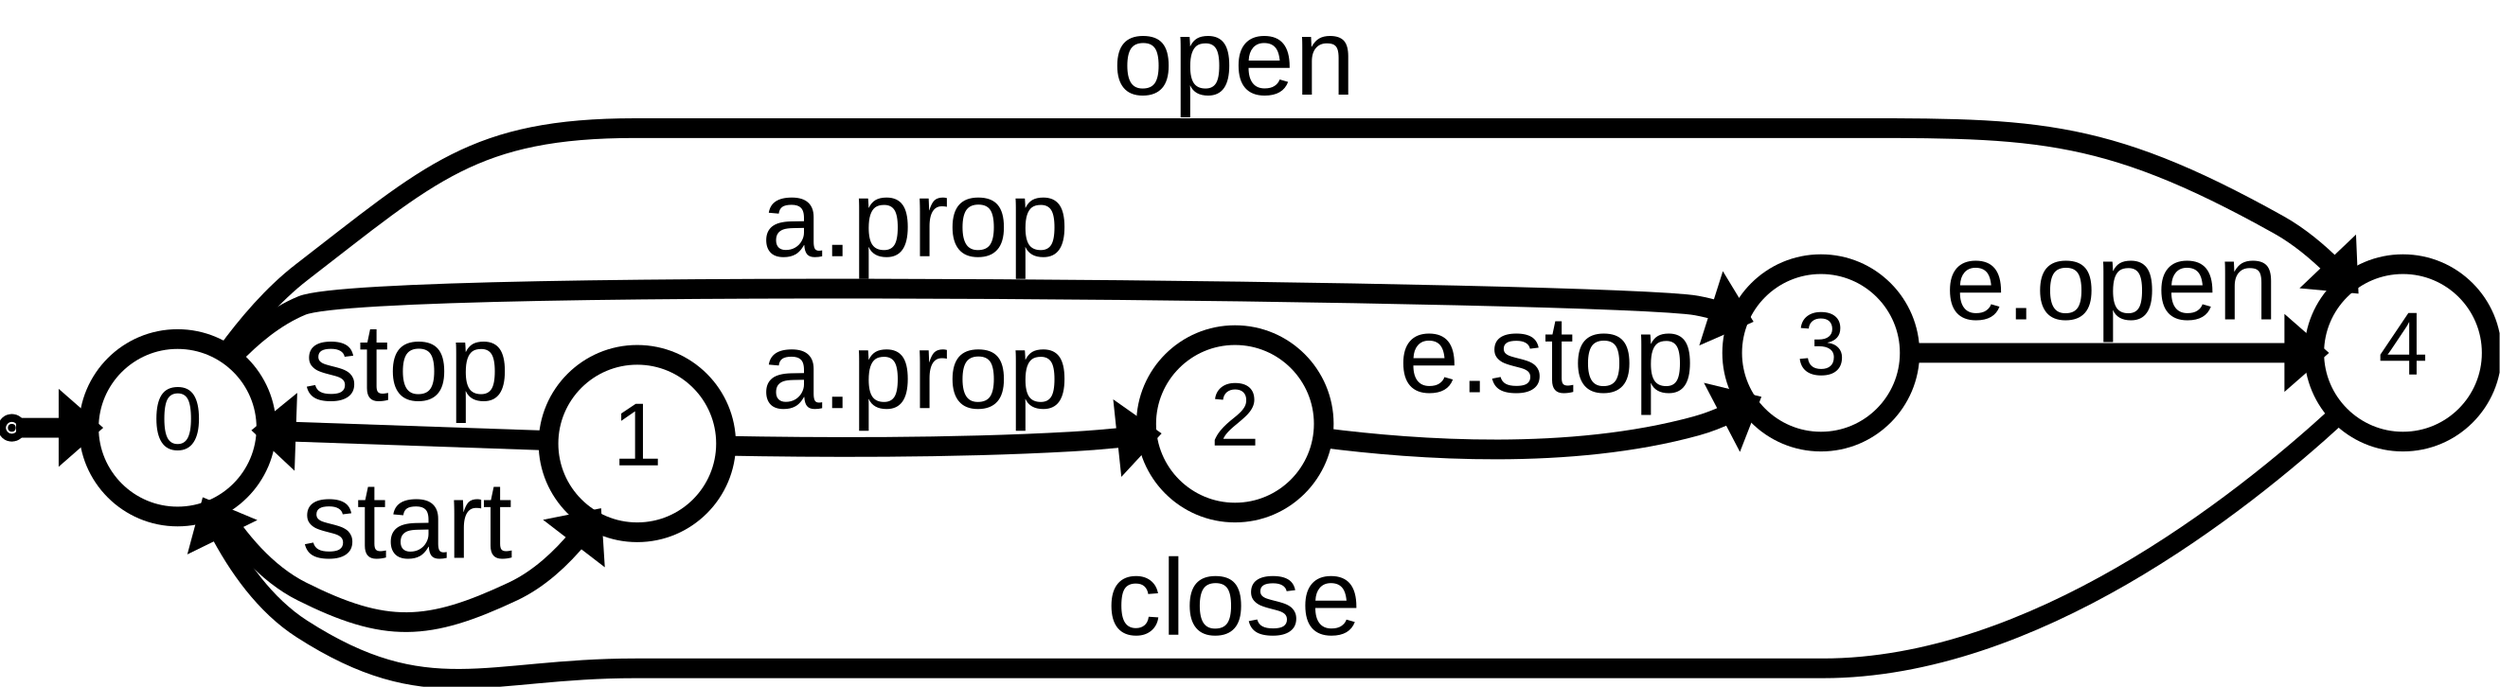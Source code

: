 digraph G {
    graph [pack="true" rankdir="LR" margin="0"];
    node [fontsize=45 fontname="Arial"
	      penwidth=10 shape="circle" style="filled" height="1.25" width="1.25" fixedsize="true" fillcolor="white"];
    edge [fontsize=55 fontname="Arial" penwidth=10]
    zz [height="0.05" width="0.05" fixedsize="true" label="" fillcolor="black"];
    0 [label="0"]
    1 [label="1"]
    4 [label="4"]
    2 [label="2"]
    3 [label="3"]
    zz -> 0 [label=""];
    0 -> 1 [label="start"]
    1 -> 0 [label="stop"]
    0 -> 4 [label="open"]
    1 -> 2 [label="a.prop"]
    2 -> 3 [label="e.stop"]
    0 -> 3 [label="a.prop"]
    3 -> 4 [label="e.open"]
    4 -> 0 [label="close"]
}


